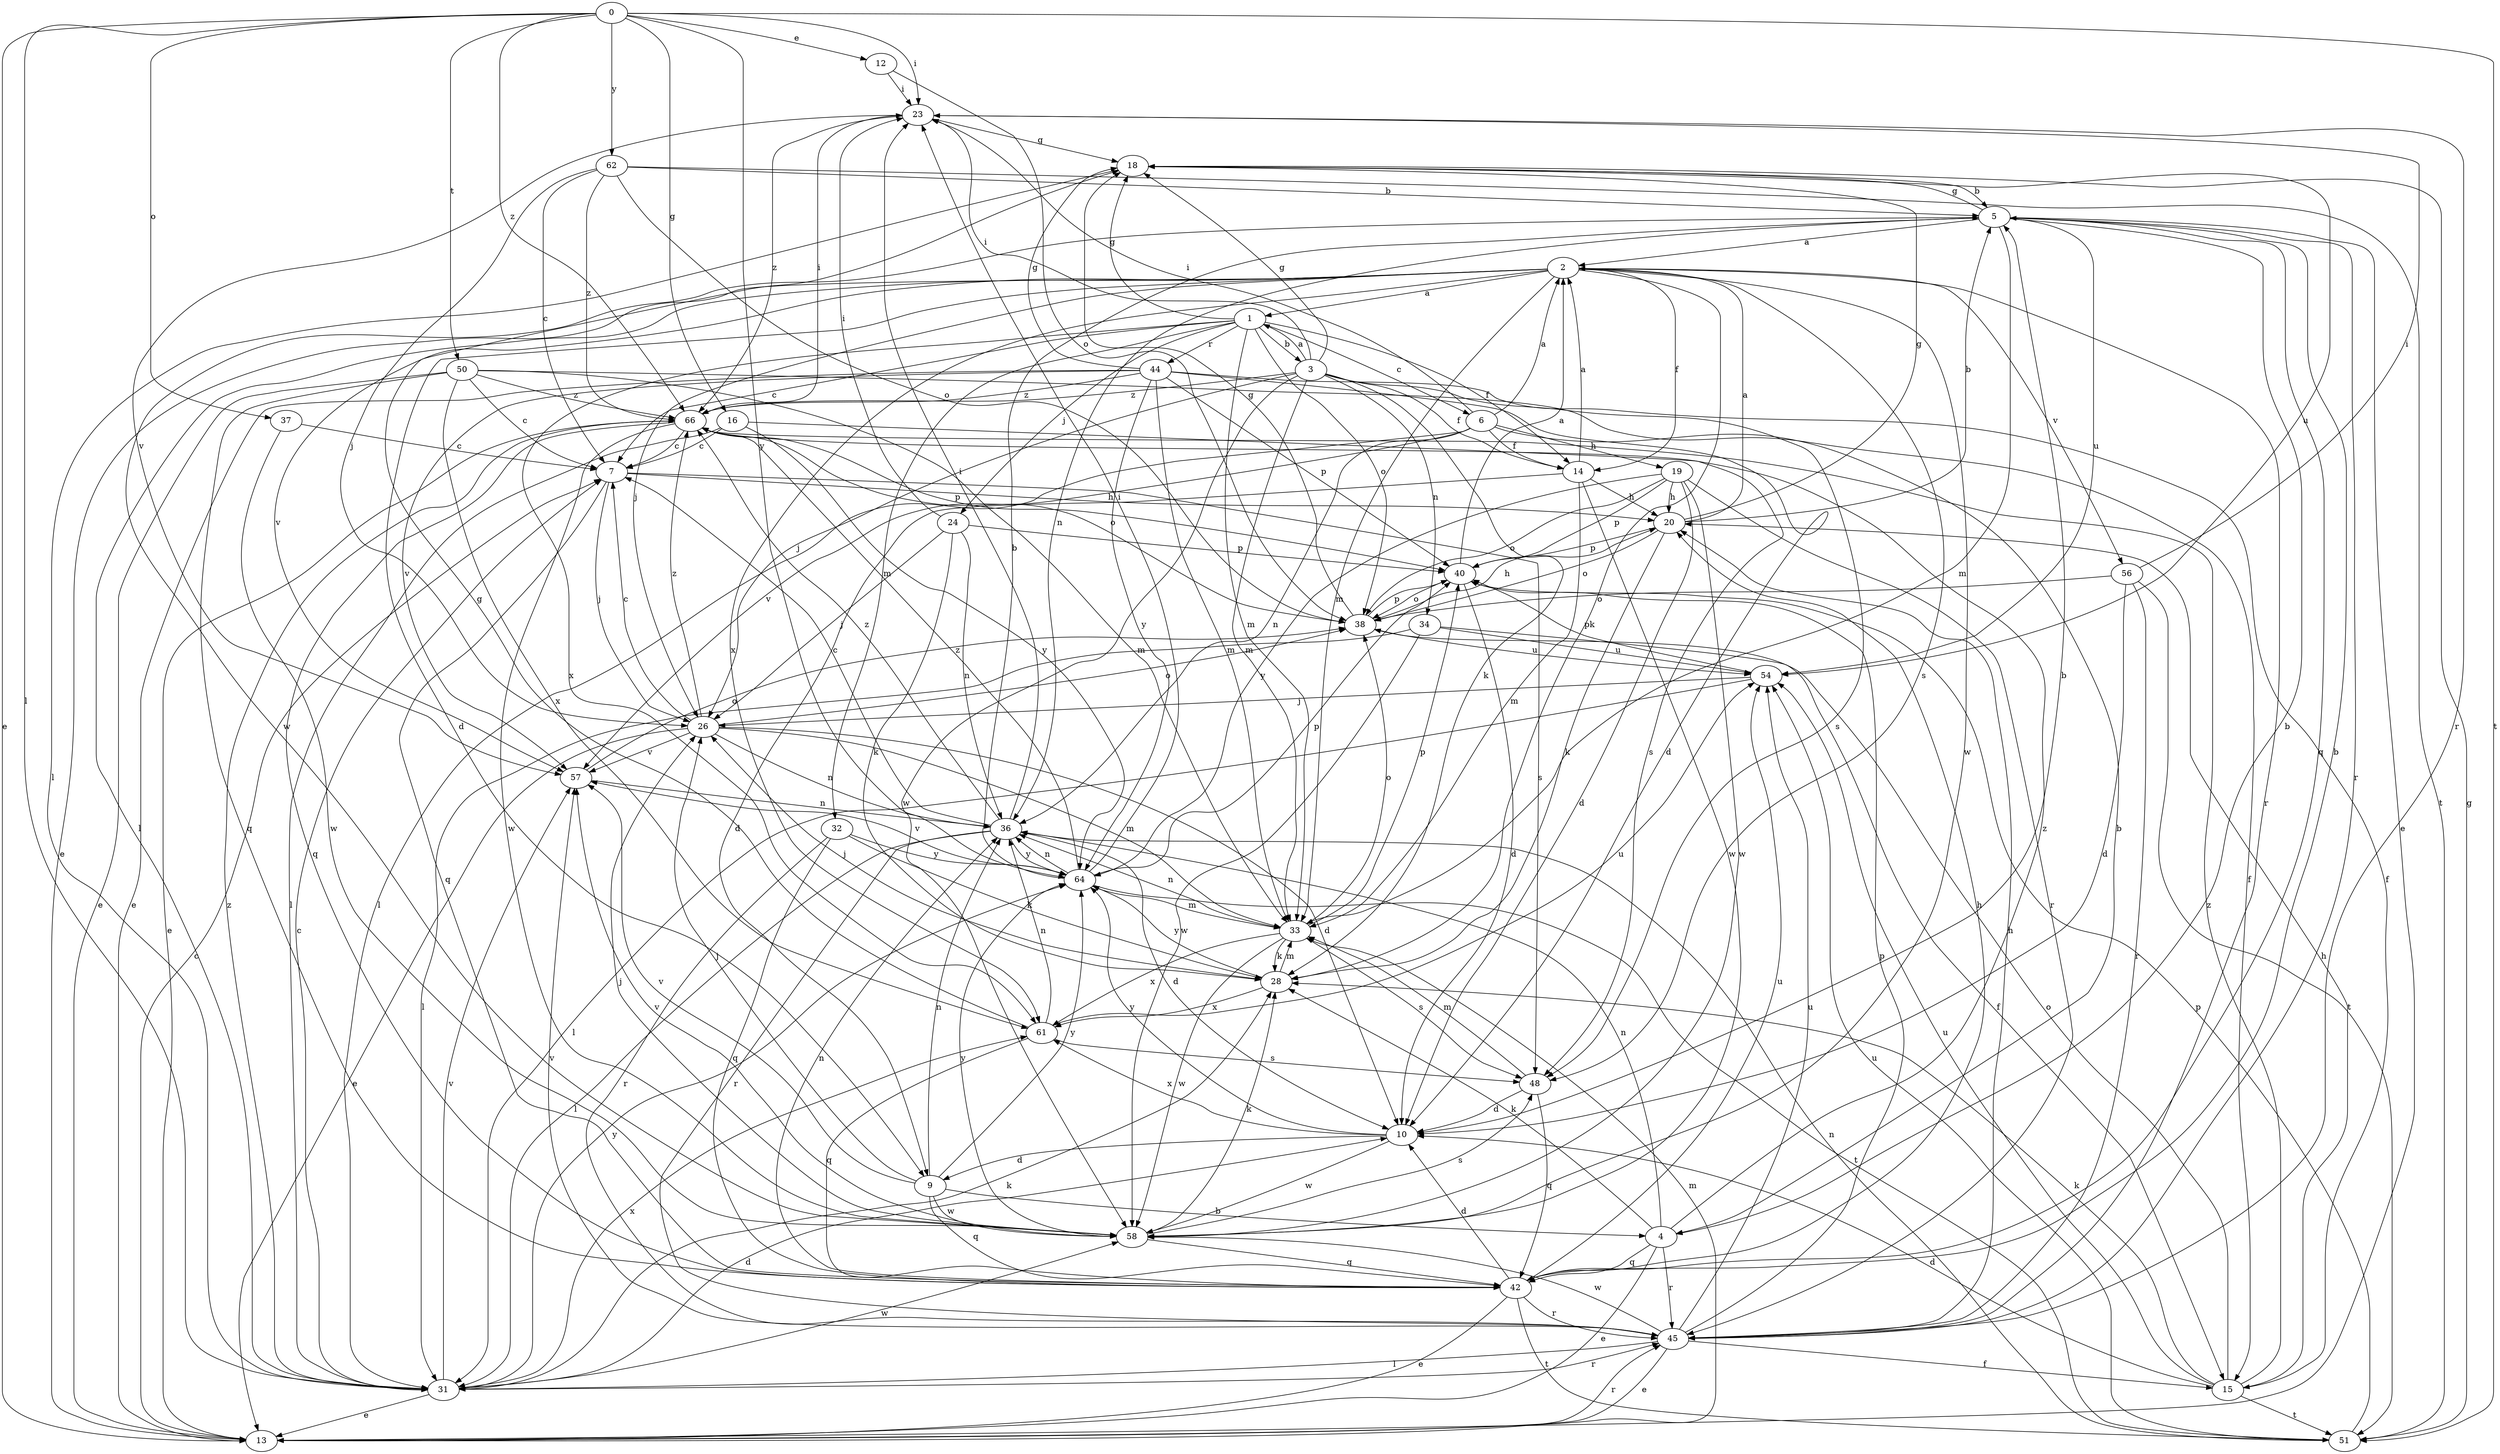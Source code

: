 strict digraph  {
0;
1;
2;
3;
4;
5;
6;
7;
9;
10;
12;
13;
14;
15;
16;
18;
19;
20;
23;
24;
26;
28;
31;
32;
33;
34;
36;
37;
38;
40;
42;
44;
45;
48;
50;
51;
54;
56;
57;
58;
61;
62;
64;
66;
0 -> 12  [label=e];
0 -> 13  [label=e];
0 -> 16  [label=g];
0 -> 23  [label=i];
0 -> 31  [label=l];
0 -> 37  [label=o];
0 -> 50  [label=t];
0 -> 51  [label=t];
0 -> 62  [label=y];
0 -> 64  [label=y];
0 -> 66  [label=z];
1 -> 3  [label=b];
1 -> 6  [label=c];
1 -> 7  [label=c];
1 -> 14  [label=f];
1 -> 18  [label=g];
1 -> 24  [label=j];
1 -> 32  [label=m];
1 -> 33  [label=m];
1 -> 38  [label=o];
1 -> 44  [label=r];
1 -> 61  [label=x];
2 -> 1  [label=a];
2 -> 9  [label=d];
2 -> 13  [label=e];
2 -> 14  [label=f];
2 -> 26  [label=j];
2 -> 28  [label=k];
2 -> 31  [label=l];
2 -> 33  [label=m];
2 -> 45  [label=r];
2 -> 48  [label=s];
2 -> 56  [label=v];
2 -> 57  [label=v];
2 -> 58  [label=w];
2 -> 61  [label=x];
3 -> 1  [label=a];
3 -> 14  [label=f];
3 -> 18  [label=g];
3 -> 23  [label=i];
3 -> 26  [label=j];
3 -> 28  [label=k];
3 -> 33  [label=m];
3 -> 34  [label=n];
3 -> 48  [label=s];
3 -> 58  [label=w];
3 -> 66  [label=z];
4 -> 13  [label=e];
4 -> 28  [label=k];
4 -> 36  [label=n];
4 -> 42  [label=q];
4 -> 45  [label=r];
4 -> 66  [label=z];
5 -> 2  [label=a];
5 -> 4  [label=b];
5 -> 13  [label=e];
5 -> 18  [label=g];
5 -> 33  [label=m];
5 -> 36  [label=n];
5 -> 42  [label=q];
5 -> 45  [label=r];
5 -> 54  [label=u];
5 -> 58  [label=w];
6 -> 2  [label=a];
6 -> 4  [label=b];
6 -> 14  [label=f];
6 -> 19  [label=h];
6 -> 23  [label=i];
6 -> 31  [label=l];
6 -> 36  [label=n];
6 -> 57  [label=v];
7 -> 20  [label=h];
7 -> 26  [label=j];
7 -> 42  [label=q];
7 -> 48  [label=s];
9 -> 4  [label=b];
9 -> 26  [label=j];
9 -> 36  [label=n];
9 -> 42  [label=q];
9 -> 57  [label=v];
9 -> 58  [label=w];
9 -> 64  [label=y];
10 -> 5  [label=b];
10 -> 9  [label=d];
10 -> 58  [label=w];
10 -> 61  [label=x];
10 -> 64  [label=y];
12 -> 23  [label=i];
12 -> 38  [label=o];
13 -> 7  [label=c];
13 -> 33  [label=m];
13 -> 45  [label=r];
14 -> 2  [label=a];
14 -> 9  [label=d];
14 -> 20  [label=h];
14 -> 33  [label=m];
14 -> 58  [label=w];
15 -> 10  [label=d];
15 -> 20  [label=h];
15 -> 28  [label=k];
15 -> 38  [label=o];
15 -> 51  [label=t];
15 -> 54  [label=u];
15 -> 66  [label=z];
16 -> 7  [label=c];
16 -> 31  [label=l];
16 -> 48  [label=s];
16 -> 64  [label=y];
18 -> 5  [label=b];
18 -> 31  [label=l];
18 -> 54  [label=u];
19 -> 10  [label=d];
19 -> 20  [label=h];
19 -> 38  [label=o];
19 -> 40  [label=p];
19 -> 45  [label=r];
19 -> 58  [label=w];
19 -> 64  [label=y];
20 -> 2  [label=a];
20 -> 5  [label=b];
20 -> 18  [label=g];
20 -> 28  [label=k];
20 -> 38  [label=o];
20 -> 40  [label=p];
23 -> 18  [label=g];
23 -> 45  [label=r];
23 -> 57  [label=v];
23 -> 66  [label=z];
24 -> 23  [label=i];
24 -> 26  [label=j];
24 -> 28  [label=k];
24 -> 36  [label=n];
24 -> 40  [label=p];
26 -> 7  [label=c];
26 -> 10  [label=d];
26 -> 13  [label=e];
26 -> 33  [label=m];
26 -> 36  [label=n];
26 -> 38  [label=o];
26 -> 57  [label=v];
26 -> 66  [label=z];
28 -> 26  [label=j];
28 -> 33  [label=m];
28 -> 61  [label=x];
28 -> 64  [label=y];
31 -> 7  [label=c];
31 -> 10  [label=d];
31 -> 13  [label=e];
31 -> 28  [label=k];
31 -> 45  [label=r];
31 -> 57  [label=v];
31 -> 58  [label=w];
31 -> 61  [label=x];
31 -> 64  [label=y];
31 -> 66  [label=z];
32 -> 28  [label=k];
32 -> 42  [label=q];
32 -> 45  [label=r];
32 -> 64  [label=y];
33 -> 28  [label=k];
33 -> 36  [label=n];
33 -> 38  [label=o];
33 -> 40  [label=p];
33 -> 48  [label=s];
33 -> 58  [label=w];
33 -> 61  [label=x];
34 -> 15  [label=f];
34 -> 31  [label=l];
34 -> 54  [label=u];
34 -> 58  [label=w];
36 -> 7  [label=c];
36 -> 10  [label=d];
36 -> 23  [label=i];
36 -> 31  [label=l];
36 -> 45  [label=r];
36 -> 64  [label=y];
36 -> 66  [label=z];
37 -> 7  [label=c];
37 -> 58  [label=w];
38 -> 18  [label=g];
38 -> 20  [label=h];
38 -> 40  [label=p];
38 -> 54  [label=u];
40 -> 2  [label=a];
40 -> 10  [label=d];
40 -> 38  [label=o];
42 -> 5  [label=b];
42 -> 10  [label=d];
42 -> 13  [label=e];
42 -> 20  [label=h];
42 -> 36  [label=n];
42 -> 45  [label=r];
42 -> 51  [label=t];
42 -> 54  [label=u];
44 -> 10  [label=d];
44 -> 13  [label=e];
44 -> 15  [label=f];
44 -> 18  [label=g];
44 -> 33  [label=m];
44 -> 40  [label=p];
44 -> 57  [label=v];
44 -> 64  [label=y];
44 -> 66  [label=z];
45 -> 13  [label=e];
45 -> 15  [label=f];
45 -> 20  [label=h];
45 -> 31  [label=l];
45 -> 40  [label=p];
45 -> 54  [label=u];
45 -> 57  [label=v];
45 -> 58  [label=w];
48 -> 10  [label=d];
48 -> 33  [label=m];
48 -> 42  [label=q];
50 -> 7  [label=c];
50 -> 13  [label=e];
50 -> 15  [label=f];
50 -> 33  [label=m];
50 -> 42  [label=q];
50 -> 61  [label=x];
50 -> 66  [label=z];
51 -> 18  [label=g];
51 -> 36  [label=n];
51 -> 40  [label=p];
51 -> 54  [label=u];
54 -> 26  [label=j];
54 -> 31  [label=l];
54 -> 40  [label=p];
56 -> 10  [label=d];
56 -> 23  [label=i];
56 -> 38  [label=o];
56 -> 45  [label=r];
56 -> 51  [label=t];
57 -> 36  [label=n];
57 -> 38  [label=o];
58 -> 26  [label=j];
58 -> 28  [label=k];
58 -> 42  [label=q];
58 -> 48  [label=s];
58 -> 57  [label=v];
58 -> 64  [label=y];
61 -> 18  [label=g];
61 -> 36  [label=n];
61 -> 42  [label=q];
61 -> 48  [label=s];
61 -> 54  [label=u];
62 -> 5  [label=b];
62 -> 7  [label=c];
62 -> 26  [label=j];
62 -> 38  [label=o];
62 -> 51  [label=t];
62 -> 66  [label=z];
64 -> 5  [label=b];
64 -> 23  [label=i];
64 -> 33  [label=m];
64 -> 36  [label=n];
64 -> 40  [label=p];
64 -> 51  [label=t];
64 -> 57  [label=v];
64 -> 66  [label=z];
66 -> 7  [label=c];
66 -> 13  [label=e];
66 -> 23  [label=i];
66 -> 38  [label=o];
66 -> 40  [label=p];
66 -> 42  [label=q];
66 -> 58  [label=w];
}
